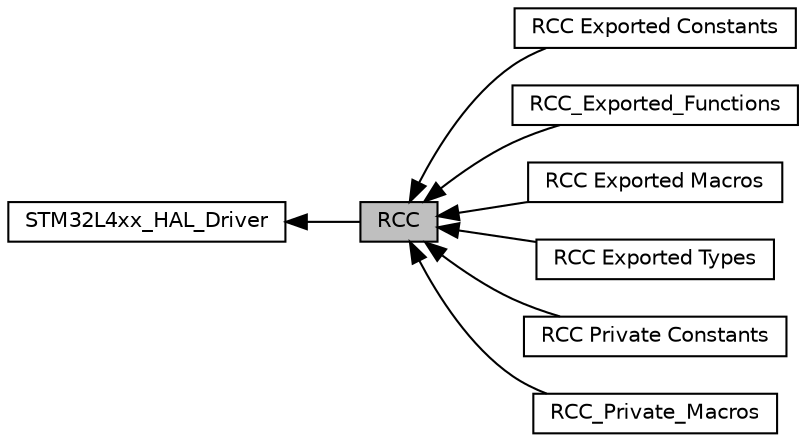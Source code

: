 digraph "RCC"
{
  edge [fontname="Helvetica",fontsize="10",labelfontname="Helvetica",labelfontsize="10"];
  node [fontname="Helvetica",fontsize="10",shape=box];
  rankdir=LR;
  Node1 [label="RCC",height=0.2,width=0.4,color="black", fillcolor="grey75", style="filled", fontcolor="black",tooltip="RCC HAL module driver."];
  Node4 [label="RCC Exported Constants",height=0.2,width=0.4,color="black", fillcolor="white", style="filled",URL="$group___r_c_c___exported___constants.html",tooltip=" "];
  Node8 [label="RCC_Exported_Functions",height=0.2,width=0.4,color="black", fillcolor="white", style="filled",URL="$group___r_c_c___exported___functions.html",tooltip=" "];
  Node5 [label="RCC Exported Macros",height=0.2,width=0.4,color="black", fillcolor="white", style="filled",URL="$group___r_c_c___exported___macros.html",tooltip=" "];
  Node3 [label="RCC Exported Types",height=0.2,width=0.4,color="black", fillcolor="white", style="filled",URL="$group___r_c_c___exported___types.html",tooltip=" "];
  Node6 [label="RCC Private Constants",height=0.2,width=0.4,color="black", fillcolor="white", style="filled",URL="$group___r_c_c___private___constants.html",tooltip=" "];
  Node7 [label="RCC_Private_Macros",height=0.2,width=0.4,color="black", fillcolor="white", style="filled",URL="$group___r_c_c___private___macros.html",tooltip=" "];
  Node2 [label="STM32L4xx_HAL_Driver",height=0.2,width=0.4,color="black", fillcolor="white", style="filled",URL="$group___s_t_m32_l4xx___h_a_l___driver.html",tooltip=" "];
  Node2->Node1 [shape=plaintext, dir="back", style="solid"];
  Node1->Node3 [shape=plaintext, dir="back", style="solid"];
  Node1->Node4 [shape=plaintext, dir="back", style="solid"];
  Node1->Node5 [shape=plaintext, dir="back", style="solid"];
  Node1->Node6 [shape=plaintext, dir="back", style="solid"];
  Node1->Node7 [shape=plaintext, dir="back", style="solid"];
  Node1->Node8 [shape=plaintext, dir="back", style="solid"];
}
